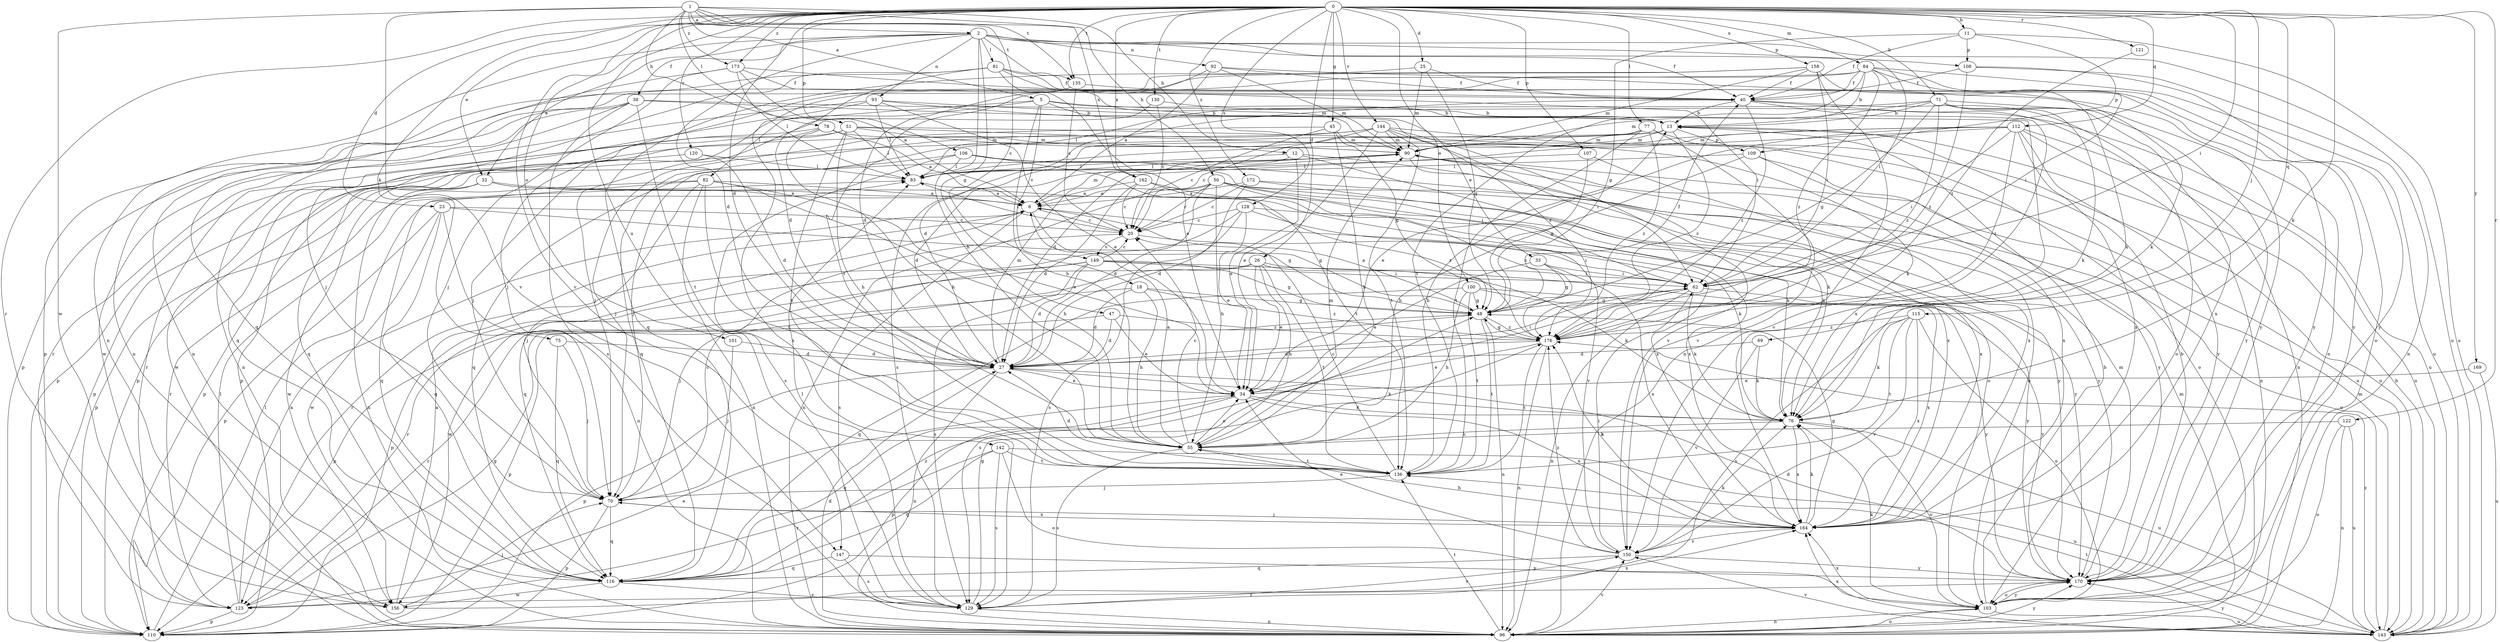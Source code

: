 strict digraph  {
0;
1;
2;
5;
6;
11;
12;
13;
18;
20;
23;
25;
26;
27;
32;
33;
34;
38;
40;
45;
47;
48;
50;
51;
55;
62;
69;
70;
71;
75;
76;
77;
78;
81;
82;
83;
84;
90;
92;
93;
96;
100;
101;
103;
106;
107;
108;
109;
110;
112;
115;
116;
120;
121;
122;
123;
128;
129;
130;
135;
136;
142;
143;
144;
147;
149;
150;
156;
158;
162;
164;
169;
170;
172;
173;
176;
0 -> 11  [label=b];
0 -> 23  [label=d];
0 -> 25  [label=d];
0 -> 26  [label=d];
0 -> 27  [label=d];
0 -> 32  [label=e];
0 -> 45  [label=g];
0 -> 62  [label=i];
0 -> 69  [label=j];
0 -> 71  [label=k];
0 -> 75  [label=k];
0 -> 76  [label=k];
0 -> 77  [label=l];
0 -> 84  [label=m];
0 -> 100  [label=o];
0 -> 101  [label=o];
0 -> 106  [label=p];
0 -> 107  [label=p];
0 -> 112  [label=q];
0 -> 115  [label=q];
0 -> 120  [label=r];
0 -> 121  [label=r];
0 -> 122  [label=r];
0 -> 123  [label=r];
0 -> 128  [label=s];
0 -> 130  [label=t];
0 -> 135  [label=t];
0 -> 142  [label=u];
0 -> 144  [label=v];
0 -> 147  [label=v];
0 -> 158  [label=x];
0 -> 162  [label=x];
0 -> 169  [label=y];
0 -> 172  [label=z];
0 -> 173  [label=z];
1 -> 2  [label=a];
1 -> 5  [label=a];
1 -> 12  [label=b];
1 -> 18  [label=c];
1 -> 50  [label=h];
1 -> 51  [label=h];
1 -> 78  [label=l];
1 -> 135  [label=t];
1 -> 147  [label=v];
1 -> 156  [label=w];
1 -> 162  [label=x];
1 -> 173  [label=z];
2 -> 27  [label=d];
2 -> 32  [label=e];
2 -> 38  [label=f];
2 -> 40  [label=f];
2 -> 47  [label=g];
2 -> 55  [label=h];
2 -> 62  [label=i];
2 -> 81  [label=l];
2 -> 92  [label=n];
2 -> 93  [label=n];
2 -> 96  [label=n];
2 -> 108  [label=p];
2 -> 135  [label=t];
2 -> 143  [label=u];
5 -> 13  [label=b];
5 -> 33  [label=e];
5 -> 55  [label=h];
5 -> 70  [label=j];
5 -> 82  [label=l];
5 -> 143  [label=u];
5 -> 149  [label=v];
6 -> 20  [label=c];
6 -> 48  [label=g];
6 -> 76  [label=k];
6 -> 90  [label=m];
6 -> 116  [label=q];
6 -> 129  [label=s];
11 -> 40  [label=f];
11 -> 48  [label=g];
11 -> 108  [label=p];
11 -> 109  [label=p];
11 -> 143  [label=u];
12 -> 27  [label=d];
12 -> 34  [label=e];
12 -> 76  [label=k];
12 -> 83  [label=l];
12 -> 103  [label=o];
13 -> 90  [label=m];
13 -> 109  [label=p];
13 -> 110  [label=p];
13 -> 129  [label=s];
13 -> 176  [label=z];
18 -> 27  [label=d];
18 -> 48  [label=g];
18 -> 55  [label=h];
18 -> 110  [label=p];
18 -> 176  [label=z];
20 -> 62  [label=i];
20 -> 83  [label=l];
20 -> 149  [label=v];
23 -> 20  [label=c];
23 -> 48  [label=g];
23 -> 96  [label=n];
23 -> 110  [label=p];
23 -> 116  [label=q];
23 -> 156  [label=w];
25 -> 40  [label=f];
25 -> 48  [label=g];
25 -> 90  [label=m];
25 -> 116  [label=q];
26 -> 34  [label=e];
26 -> 55  [label=h];
26 -> 62  [label=i];
26 -> 70  [label=j];
26 -> 76  [label=k];
26 -> 123  [label=r];
26 -> 136  [label=t];
27 -> 34  [label=e];
27 -> 62  [label=i];
27 -> 76  [label=k];
27 -> 90  [label=m];
27 -> 96  [label=n];
27 -> 110  [label=p];
32 -> 6  [label=a];
32 -> 96  [label=n];
32 -> 110  [label=p];
32 -> 156  [label=w];
32 -> 164  [label=x];
32 -> 176  [label=z];
33 -> 34  [label=e];
33 -> 48  [label=g];
33 -> 62  [label=i];
33 -> 164  [label=x];
34 -> 76  [label=k];
34 -> 110  [label=p];
34 -> 116  [label=q];
34 -> 164  [label=x];
38 -> 13  [label=b];
38 -> 96  [label=n];
38 -> 110  [label=p];
38 -> 129  [label=s];
38 -> 136  [label=t];
38 -> 156  [label=w];
38 -> 164  [label=x];
40 -> 13  [label=b];
40 -> 27  [label=d];
40 -> 96  [label=n];
40 -> 103  [label=o];
40 -> 150  [label=v];
40 -> 176  [label=z];
45 -> 20  [label=c];
45 -> 48  [label=g];
45 -> 55  [label=h];
45 -> 70  [label=j];
45 -> 90  [label=m];
47 -> 27  [label=d];
47 -> 34  [label=e];
47 -> 123  [label=r];
47 -> 176  [label=z];
48 -> 6  [label=a];
48 -> 40  [label=f];
48 -> 96  [label=n];
48 -> 110  [label=p];
48 -> 136  [label=t];
48 -> 176  [label=z];
50 -> 6  [label=a];
50 -> 20  [label=c];
50 -> 27  [label=d];
50 -> 55  [label=h];
50 -> 76  [label=k];
50 -> 96  [label=n];
50 -> 143  [label=u];
50 -> 164  [label=x];
50 -> 170  [label=y];
51 -> 55  [label=h];
51 -> 76  [label=k];
51 -> 83  [label=l];
51 -> 90  [label=m];
51 -> 123  [label=r];
51 -> 136  [label=t];
51 -> 143  [label=u];
51 -> 156  [label=w];
55 -> 6  [label=a];
55 -> 20  [label=c];
55 -> 34  [label=e];
55 -> 90  [label=m];
55 -> 129  [label=s];
55 -> 136  [label=t];
62 -> 48  [label=g];
62 -> 76  [label=k];
62 -> 96  [label=n];
62 -> 129  [label=s];
62 -> 170  [label=y];
69 -> 27  [label=d];
69 -> 76  [label=k];
69 -> 150  [label=v];
70 -> 20  [label=c];
70 -> 110  [label=p];
70 -> 116  [label=q];
70 -> 164  [label=x];
71 -> 13  [label=b];
71 -> 48  [label=g];
71 -> 76  [label=k];
71 -> 83  [label=l];
71 -> 90  [label=m];
71 -> 103  [label=o];
71 -> 164  [label=x];
71 -> 170  [label=y];
71 -> 176  [label=z];
75 -> 27  [label=d];
75 -> 70  [label=j];
75 -> 116  [label=q];
76 -> 55  [label=h];
76 -> 103  [label=o];
76 -> 143  [label=u];
76 -> 164  [label=x];
77 -> 70  [label=j];
77 -> 90  [label=m];
77 -> 103  [label=o];
77 -> 136  [label=t];
77 -> 150  [label=v];
77 -> 176  [label=z];
78 -> 6  [label=a];
78 -> 55  [label=h];
78 -> 90  [label=m];
78 -> 110  [label=p];
78 -> 116  [label=q];
81 -> 27  [label=d];
81 -> 34  [label=e];
81 -> 40  [label=f];
81 -> 62  [label=i];
81 -> 70  [label=j];
81 -> 90  [label=m];
81 -> 96  [label=n];
82 -> 6  [label=a];
82 -> 34  [label=e];
82 -> 55  [label=h];
82 -> 70  [label=j];
82 -> 96  [label=n];
82 -> 116  [label=q];
82 -> 123  [label=r];
82 -> 136  [label=t];
83 -> 6  [label=a];
84 -> 13  [label=b];
84 -> 40  [label=f];
84 -> 62  [label=i];
84 -> 70  [label=j];
84 -> 103  [label=o];
84 -> 129  [label=s];
84 -> 136  [label=t];
84 -> 143  [label=u];
84 -> 170  [label=y];
84 -> 176  [label=z];
90 -> 83  [label=l];
90 -> 110  [label=p];
90 -> 164  [label=x];
92 -> 6  [label=a];
92 -> 40  [label=f];
92 -> 76  [label=k];
92 -> 90  [label=m];
92 -> 136  [label=t];
93 -> 13  [label=b];
93 -> 34  [label=e];
93 -> 83  [label=l];
93 -> 116  [label=q];
93 -> 123  [label=r];
93 -> 176  [label=z];
96 -> 27  [label=d];
96 -> 90  [label=m];
96 -> 103  [label=o];
96 -> 136  [label=t];
96 -> 150  [label=v];
96 -> 170  [label=y];
100 -> 48  [label=g];
100 -> 55  [label=h];
100 -> 116  [label=q];
100 -> 136  [label=t];
100 -> 164  [label=x];
100 -> 170  [label=y];
101 -> 27  [label=d];
101 -> 70  [label=j];
103 -> 13  [label=b];
103 -> 76  [label=k];
103 -> 96  [label=n];
103 -> 143  [label=u];
103 -> 164  [label=x];
103 -> 170  [label=y];
106 -> 62  [label=i];
106 -> 83  [label=l];
106 -> 103  [label=o];
106 -> 116  [label=q];
106 -> 129  [label=s];
106 -> 136  [label=t];
107 -> 48  [label=g];
107 -> 83  [label=l];
107 -> 164  [label=x];
108 -> 40  [label=f];
108 -> 96  [label=n];
108 -> 170  [label=y];
108 -> 176  [label=z];
109 -> 55  [label=h];
109 -> 83  [label=l];
109 -> 164  [label=x];
109 -> 170  [label=y];
110 -> 83  [label=l];
112 -> 27  [label=d];
112 -> 34  [label=e];
112 -> 62  [label=i];
112 -> 83  [label=l];
112 -> 90  [label=m];
112 -> 96  [label=n];
112 -> 143  [label=u];
112 -> 164  [label=x];
112 -> 170  [label=y];
112 -> 176  [label=z];
115 -> 76  [label=k];
115 -> 103  [label=o];
115 -> 129  [label=s];
115 -> 136  [label=t];
115 -> 150  [label=v];
115 -> 164  [label=x];
115 -> 176  [label=z];
116 -> 129  [label=s];
116 -> 156  [label=w];
116 -> 176  [label=z];
120 -> 27  [label=d];
120 -> 83  [label=l];
120 -> 110  [label=p];
121 -> 176  [label=z];
122 -> 55  [label=h];
122 -> 96  [label=n];
122 -> 103  [label=o];
122 -> 143  [label=u];
123 -> 6  [label=a];
123 -> 34  [label=e];
123 -> 48  [label=g];
123 -> 83  [label=l];
123 -> 110  [label=p];
128 -> 20  [label=c];
128 -> 34  [label=e];
128 -> 123  [label=r];
128 -> 129  [label=s];
128 -> 150  [label=v];
128 -> 170  [label=y];
129 -> 48  [label=g];
129 -> 83  [label=l];
129 -> 96  [label=n];
129 -> 150  [label=v];
130 -> 13  [label=b];
130 -> 20  [label=c];
130 -> 70  [label=j];
135 -> 20  [label=c];
135 -> 27  [label=d];
135 -> 170  [label=y];
136 -> 13  [label=b];
136 -> 20  [label=c];
136 -> 27  [label=d];
136 -> 70  [label=j];
142 -> 103  [label=o];
142 -> 116  [label=q];
142 -> 123  [label=r];
142 -> 129  [label=s];
142 -> 136  [label=t];
142 -> 143  [label=u];
143 -> 13  [label=b];
143 -> 90  [label=m];
143 -> 136  [label=t];
143 -> 150  [label=v];
143 -> 164  [label=x];
143 -> 170  [label=y];
143 -> 176  [label=z];
144 -> 20  [label=c];
144 -> 34  [label=e];
144 -> 62  [label=i];
144 -> 90  [label=m];
144 -> 110  [label=p];
144 -> 116  [label=q];
144 -> 136  [label=t];
144 -> 143  [label=u];
144 -> 150  [label=v];
147 -> 116  [label=q];
147 -> 129  [label=s];
147 -> 170  [label=y];
149 -> 20  [label=c];
149 -> 27  [label=d];
149 -> 48  [label=g];
149 -> 62  [label=i];
149 -> 110  [label=p];
149 -> 129  [label=s];
149 -> 156  [label=w];
149 -> 170  [label=y];
150 -> 34  [label=e];
150 -> 62  [label=i];
150 -> 76  [label=k];
150 -> 116  [label=q];
150 -> 170  [label=y];
150 -> 176  [label=z];
156 -> 6  [label=a];
156 -> 70  [label=j];
156 -> 164  [label=x];
158 -> 40  [label=f];
158 -> 62  [label=i];
158 -> 90  [label=m];
158 -> 96  [label=n];
158 -> 110  [label=p];
158 -> 116  [label=q];
158 -> 170  [label=y];
162 -> 6  [label=a];
162 -> 20  [label=c];
162 -> 27  [label=d];
162 -> 76  [label=k];
162 -> 176  [label=z];
164 -> 48  [label=g];
164 -> 55  [label=h];
164 -> 70  [label=j];
164 -> 76  [label=k];
164 -> 150  [label=v];
164 -> 176  [label=z];
169 -> 34  [label=e];
169 -> 143  [label=u];
170 -> 13  [label=b];
170 -> 27  [label=d];
170 -> 90  [label=m];
170 -> 103  [label=o];
170 -> 123  [label=r];
172 -> 6  [label=a];
172 -> 20  [label=c];
172 -> 27  [label=d];
172 -> 164  [label=x];
172 -> 170  [label=y];
173 -> 6  [label=a];
173 -> 40  [label=f];
173 -> 70  [label=j];
173 -> 76  [label=k];
173 -> 83  [label=l];
173 -> 96  [label=n];
176 -> 27  [label=d];
176 -> 34  [label=e];
176 -> 48  [label=g];
176 -> 96  [label=n];
176 -> 136  [label=t];
}
